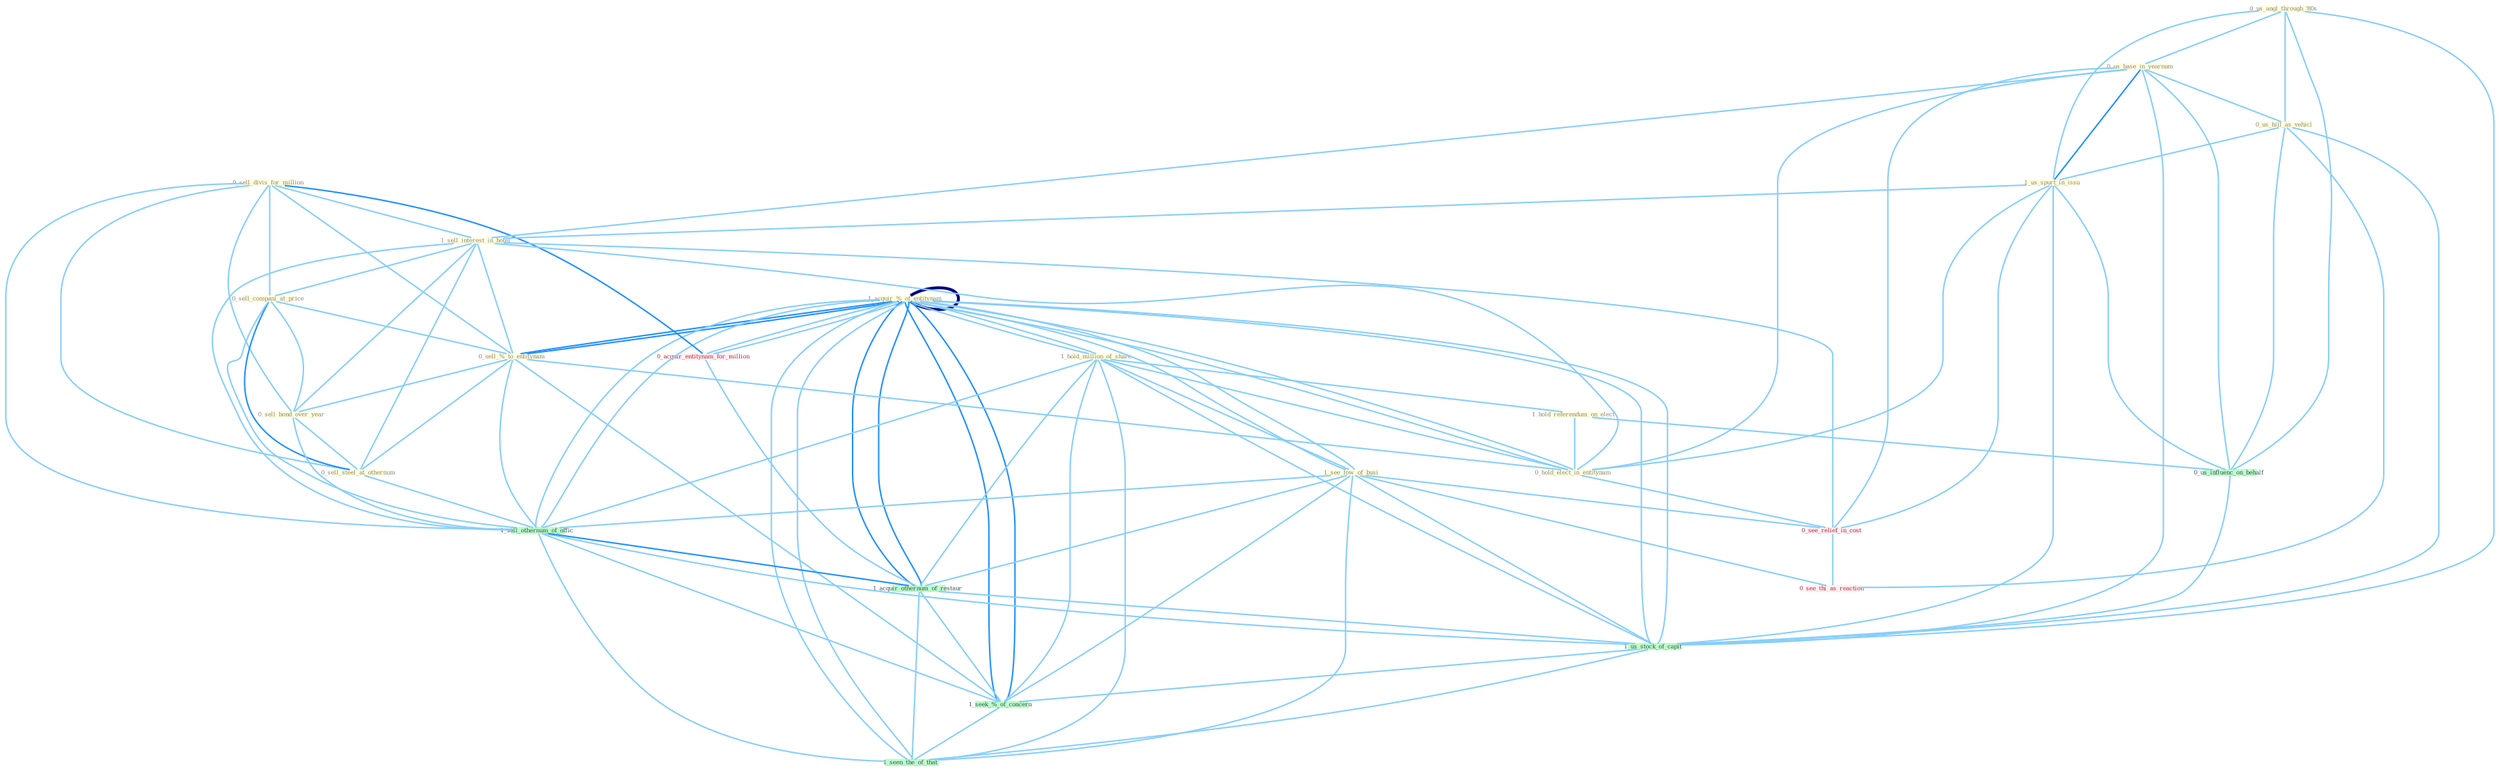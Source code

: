 Graph G{ 
    node
    [shape=polygon,style=filled,width=.5,height=.06,color="#BDFCC9",fixedsize=true,fontsize=4,
    fontcolor="#2f4f4f"];
    {node
    [color="#ffffe0", fontcolor="#8b7d6b"] "0_us_angl_through_'80s " "1_acquir_%_of_entitynam " "0_sell_divis_for_million " "0_us_base_in_yearnum " "0_us_bill_as_vehicl " "1_us_spurt_in_issu " "1_hold_million_of_share " "1_sell_interest_in_hotel " "1_acquir_%_of_entitynam " "0_sell_compani_at_price " "1_hold_referendum_on_elect " "0_sell_%_to_entitynam " "0_sell_bond_over_year " "0_hold_elect_in_entitynam " "0_sell_steel_at_othernum " "1_see_low_of_busi "}
{node [color="#fff0f5", fontcolor="#b22222"] "0_acquir_entitynam_for_million " "0_see_relief_in_cost " "0_see_thi_as_reaction "}
edge [color="#B0E2FF"];

	"0_us_angl_through_'80s " -- "0_us_base_in_yearnum " [w="1", color="#87cefa" ];
	"0_us_angl_through_'80s " -- "0_us_bill_as_vehicl " [w="1", color="#87cefa" ];
	"0_us_angl_through_'80s " -- "1_us_spurt_in_issu " [w="1", color="#87cefa" ];
	"0_us_angl_through_'80s " -- "0_us_influenc_on_behalf " [w="1", color="#87cefa" ];
	"0_us_angl_through_'80s " -- "1_us_stock_of_capit " [w="1", color="#87cefa" ];
	"1_acquir_%_of_entitynam " -- "1_hold_million_of_share " [w="1", color="#87cefa" ];
	"1_acquir_%_of_entitynam " -- "1_acquir_%_of_entitynam " [w="4", style=bold, color="#000080", len=0.4];
	"1_acquir_%_of_entitynam " -- "0_sell_%_to_entitynam " [w="2", color="#1e90ff" , len=0.8];
	"1_acquir_%_of_entitynam " -- "0_hold_elect_in_entitynam " [w="1", color="#87cefa" ];
	"1_acquir_%_of_entitynam " -- "1_see_low_of_busi " [w="1", color="#87cefa" ];
	"1_acquir_%_of_entitynam " -- "0_acquir_entitynam_for_million " [w="1", color="#87cefa" ];
	"1_acquir_%_of_entitynam " -- "1_sell_othernum_of_offic " [w="1", color="#87cefa" ];
	"1_acquir_%_of_entitynam " -- "1_acquir_othernum_of_restaur " [w="2", color="#1e90ff" , len=0.8];
	"1_acquir_%_of_entitynam " -- "1_us_stock_of_capit " [w="1", color="#87cefa" ];
	"1_acquir_%_of_entitynam " -- "1_seek_%_of_concern " [w="2", color="#1e90ff" , len=0.8];
	"1_acquir_%_of_entitynam " -- "1_seen_the_of_that " [w="1", color="#87cefa" ];
	"0_sell_divis_for_million " -- "1_sell_interest_in_hotel " [w="1", color="#87cefa" ];
	"0_sell_divis_for_million " -- "0_sell_compani_at_price " [w="1", color="#87cefa" ];
	"0_sell_divis_for_million " -- "0_sell_%_to_entitynam " [w="1", color="#87cefa" ];
	"0_sell_divis_for_million " -- "0_sell_bond_over_year " [w="1", color="#87cefa" ];
	"0_sell_divis_for_million " -- "0_sell_steel_at_othernum " [w="1", color="#87cefa" ];
	"0_sell_divis_for_million " -- "0_acquir_entitynam_for_million " [w="2", color="#1e90ff" , len=0.8];
	"0_sell_divis_for_million " -- "1_sell_othernum_of_offic " [w="1", color="#87cefa" ];
	"0_us_base_in_yearnum " -- "0_us_bill_as_vehicl " [w="1", color="#87cefa" ];
	"0_us_base_in_yearnum " -- "1_us_spurt_in_issu " [w="2", color="#1e90ff" , len=0.8];
	"0_us_base_in_yearnum " -- "1_sell_interest_in_hotel " [w="1", color="#87cefa" ];
	"0_us_base_in_yearnum " -- "0_hold_elect_in_entitynam " [w="1", color="#87cefa" ];
	"0_us_base_in_yearnum " -- "0_us_influenc_on_behalf " [w="1", color="#87cefa" ];
	"0_us_base_in_yearnum " -- "0_see_relief_in_cost " [w="1", color="#87cefa" ];
	"0_us_base_in_yearnum " -- "1_us_stock_of_capit " [w="1", color="#87cefa" ];
	"0_us_bill_as_vehicl " -- "1_us_spurt_in_issu " [w="1", color="#87cefa" ];
	"0_us_bill_as_vehicl " -- "0_us_influenc_on_behalf " [w="1", color="#87cefa" ];
	"0_us_bill_as_vehicl " -- "0_see_thi_as_reaction " [w="1", color="#87cefa" ];
	"0_us_bill_as_vehicl " -- "1_us_stock_of_capit " [w="1", color="#87cefa" ];
	"1_us_spurt_in_issu " -- "1_sell_interest_in_hotel " [w="1", color="#87cefa" ];
	"1_us_spurt_in_issu " -- "0_hold_elect_in_entitynam " [w="1", color="#87cefa" ];
	"1_us_spurt_in_issu " -- "0_us_influenc_on_behalf " [w="1", color="#87cefa" ];
	"1_us_spurt_in_issu " -- "0_see_relief_in_cost " [w="1", color="#87cefa" ];
	"1_us_spurt_in_issu " -- "1_us_stock_of_capit " [w="1", color="#87cefa" ];
	"1_hold_million_of_share " -- "1_acquir_%_of_entitynam " [w="1", color="#87cefa" ];
	"1_hold_million_of_share " -- "1_hold_referendum_on_elect " [w="1", color="#87cefa" ];
	"1_hold_million_of_share " -- "0_hold_elect_in_entitynam " [w="1", color="#87cefa" ];
	"1_hold_million_of_share " -- "1_see_low_of_busi " [w="1", color="#87cefa" ];
	"1_hold_million_of_share " -- "1_sell_othernum_of_offic " [w="1", color="#87cefa" ];
	"1_hold_million_of_share " -- "1_acquir_othernum_of_restaur " [w="1", color="#87cefa" ];
	"1_hold_million_of_share " -- "1_us_stock_of_capit " [w="1", color="#87cefa" ];
	"1_hold_million_of_share " -- "1_seek_%_of_concern " [w="1", color="#87cefa" ];
	"1_hold_million_of_share " -- "1_seen_the_of_that " [w="1", color="#87cefa" ];
	"1_sell_interest_in_hotel " -- "0_sell_compani_at_price " [w="1", color="#87cefa" ];
	"1_sell_interest_in_hotel " -- "0_sell_%_to_entitynam " [w="1", color="#87cefa" ];
	"1_sell_interest_in_hotel " -- "0_sell_bond_over_year " [w="1", color="#87cefa" ];
	"1_sell_interest_in_hotel " -- "0_hold_elect_in_entitynam " [w="1", color="#87cefa" ];
	"1_sell_interest_in_hotel " -- "0_sell_steel_at_othernum " [w="1", color="#87cefa" ];
	"1_sell_interest_in_hotel " -- "1_sell_othernum_of_offic " [w="1", color="#87cefa" ];
	"1_sell_interest_in_hotel " -- "0_see_relief_in_cost " [w="1", color="#87cefa" ];
	"1_acquir_%_of_entitynam " -- "0_sell_%_to_entitynam " [w="2", color="#1e90ff" , len=0.8];
	"1_acquir_%_of_entitynam " -- "0_hold_elect_in_entitynam " [w="1", color="#87cefa" ];
	"1_acquir_%_of_entitynam " -- "1_see_low_of_busi " [w="1", color="#87cefa" ];
	"1_acquir_%_of_entitynam " -- "0_acquir_entitynam_for_million " [w="1", color="#87cefa" ];
	"1_acquir_%_of_entitynam " -- "1_sell_othernum_of_offic " [w="1", color="#87cefa" ];
	"1_acquir_%_of_entitynam " -- "1_acquir_othernum_of_restaur " [w="2", color="#1e90ff" , len=0.8];
	"1_acquir_%_of_entitynam " -- "1_us_stock_of_capit " [w="1", color="#87cefa" ];
	"1_acquir_%_of_entitynam " -- "1_seek_%_of_concern " [w="2", color="#1e90ff" , len=0.8];
	"1_acquir_%_of_entitynam " -- "1_seen_the_of_that " [w="1", color="#87cefa" ];
	"0_sell_compani_at_price " -- "0_sell_%_to_entitynam " [w="1", color="#87cefa" ];
	"0_sell_compani_at_price " -- "0_sell_bond_over_year " [w="1", color="#87cefa" ];
	"0_sell_compani_at_price " -- "0_sell_steel_at_othernum " [w="2", color="#1e90ff" , len=0.8];
	"0_sell_compani_at_price " -- "1_sell_othernum_of_offic " [w="1", color="#87cefa" ];
	"1_hold_referendum_on_elect " -- "0_hold_elect_in_entitynam " [w="1", color="#87cefa" ];
	"1_hold_referendum_on_elect " -- "0_us_influenc_on_behalf " [w="1", color="#87cefa" ];
	"0_sell_%_to_entitynam " -- "0_sell_bond_over_year " [w="1", color="#87cefa" ];
	"0_sell_%_to_entitynam " -- "0_hold_elect_in_entitynam " [w="1", color="#87cefa" ];
	"0_sell_%_to_entitynam " -- "0_sell_steel_at_othernum " [w="1", color="#87cefa" ];
	"0_sell_%_to_entitynam " -- "1_sell_othernum_of_offic " [w="1", color="#87cefa" ];
	"0_sell_%_to_entitynam " -- "1_seek_%_of_concern " [w="1", color="#87cefa" ];
	"0_sell_bond_over_year " -- "0_sell_steel_at_othernum " [w="1", color="#87cefa" ];
	"0_sell_bond_over_year " -- "1_sell_othernum_of_offic " [w="1", color="#87cefa" ];
	"0_hold_elect_in_entitynam " -- "0_see_relief_in_cost " [w="1", color="#87cefa" ];
	"0_sell_steel_at_othernum " -- "1_sell_othernum_of_offic " [w="1", color="#87cefa" ];
	"1_see_low_of_busi " -- "1_sell_othernum_of_offic " [w="1", color="#87cefa" ];
	"1_see_low_of_busi " -- "0_see_relief_in_cost " [w="1", color="#87cefa" ];
	"1_see_low_of_busi " -- "0_see_thi_as_reaction " [w="1", color="#87cefa" ];
	"1_see_low_of_busi " -- "1_acquir_othernum_of_restaur " [w="1", color="#87cefa" ];
	"1_see_low_of_busi " -- "1_us_stock_of_capit " [w="1", color="#87cefa" ];
	"1_see_low_of_busi " -- "1_seek_%_of_concern " [w="1", color="#87cefa" ];
	"1_see_low_of_busi " -- "1_seen_the_of_that " [w="1", color="#87cefa" ];
	"0_acquir_entitynam_for_million " -- "1_acquir_othernum_of_restaur " [w="1", color="#87cefa" ];
	"1_sell_othernum_of_offic " -- "1_acquir_othernum_of_restaur " [w="2", color="#1e90ff" , len=0.8];
	"1_sell_othernum_of_offic " -- "1_us_stock_of_capit " [w="1", color="#87cefa" ];
	"1_sell_othernum_of_offic " -- "1_seek_%_of_concern " [w="1", color="#87cefa" ];
	"1_sell_othernum_of_offic " -- "1_seen_the_of_that " [w="1", color="#87cefa" ];
	"0_us_influenc_on_behalf " -- "1_us_stock_of_capit " [w="1", color="#87cefa" ];
	"0_see_relief_in_cost " -- "0_see_thi_as_reaction " [w="1", color="#87cefa" ];
	"1_acquir_othernum_of_restaur " -- "1_us_stock_of_capit " [w="1", color="#87cefa" ];
	"1_acquir_othernum_of_restaur " -- "1_seek_%_of_concern " [w="1", color="#87cefa" ];
	"1_acquir_othernum_of_restaur " -- "1_seen_the_of_that " [w="1", color="#87cefa" ];
	"1_us_stock_of_capit " -- "1_seek_%_of_concern " [w="1", color="#87cefa" ];
	"1_us_stock_of_capit " -- "1_seen_the_of_that " [w="1", color="#87cefa" ];
	"1_seek_%_of_concern " -- "1_seen_the_of_that " [w="1", color="#87cefa" ];
}